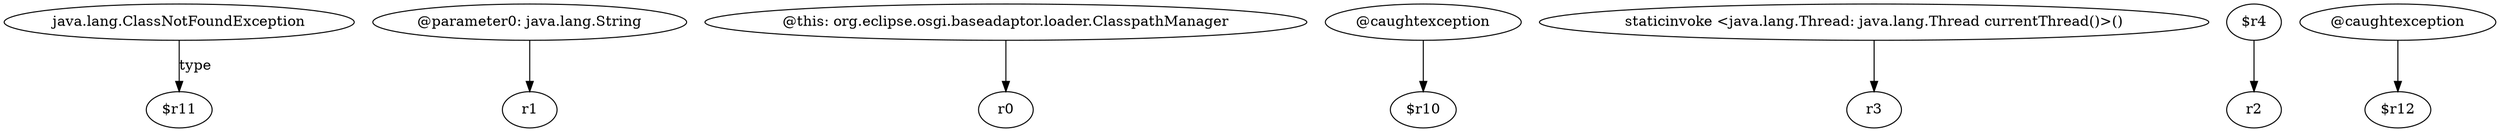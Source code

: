 digraph g {
0[label="java.lang.ClassNotFoundException"]
1[label="$r11"]
0->1[label="type"]
2[label="@parameter0: java.lang.String"]
3[label="r1"]
2->3[label=""]
4[label="@this: org.eclipse.osgi.baseadaptor.loader.ClasspathManager"]
5[label="r0"]
4->5[label=""]
6[label="@caughtexception"]
7[label="$r10"]
6->7[label=""]
8[label="staticinvoke <java.lang.Thread: java.lang.Thread currentThread()>()"]
9[label="r3"]
8->9[label=""]
10[label="$r4"]
11[label="r2"]
10->11[label=""]
12[label="@caughtexception"]
13[label="$r12"]
12->13[label=""]
}